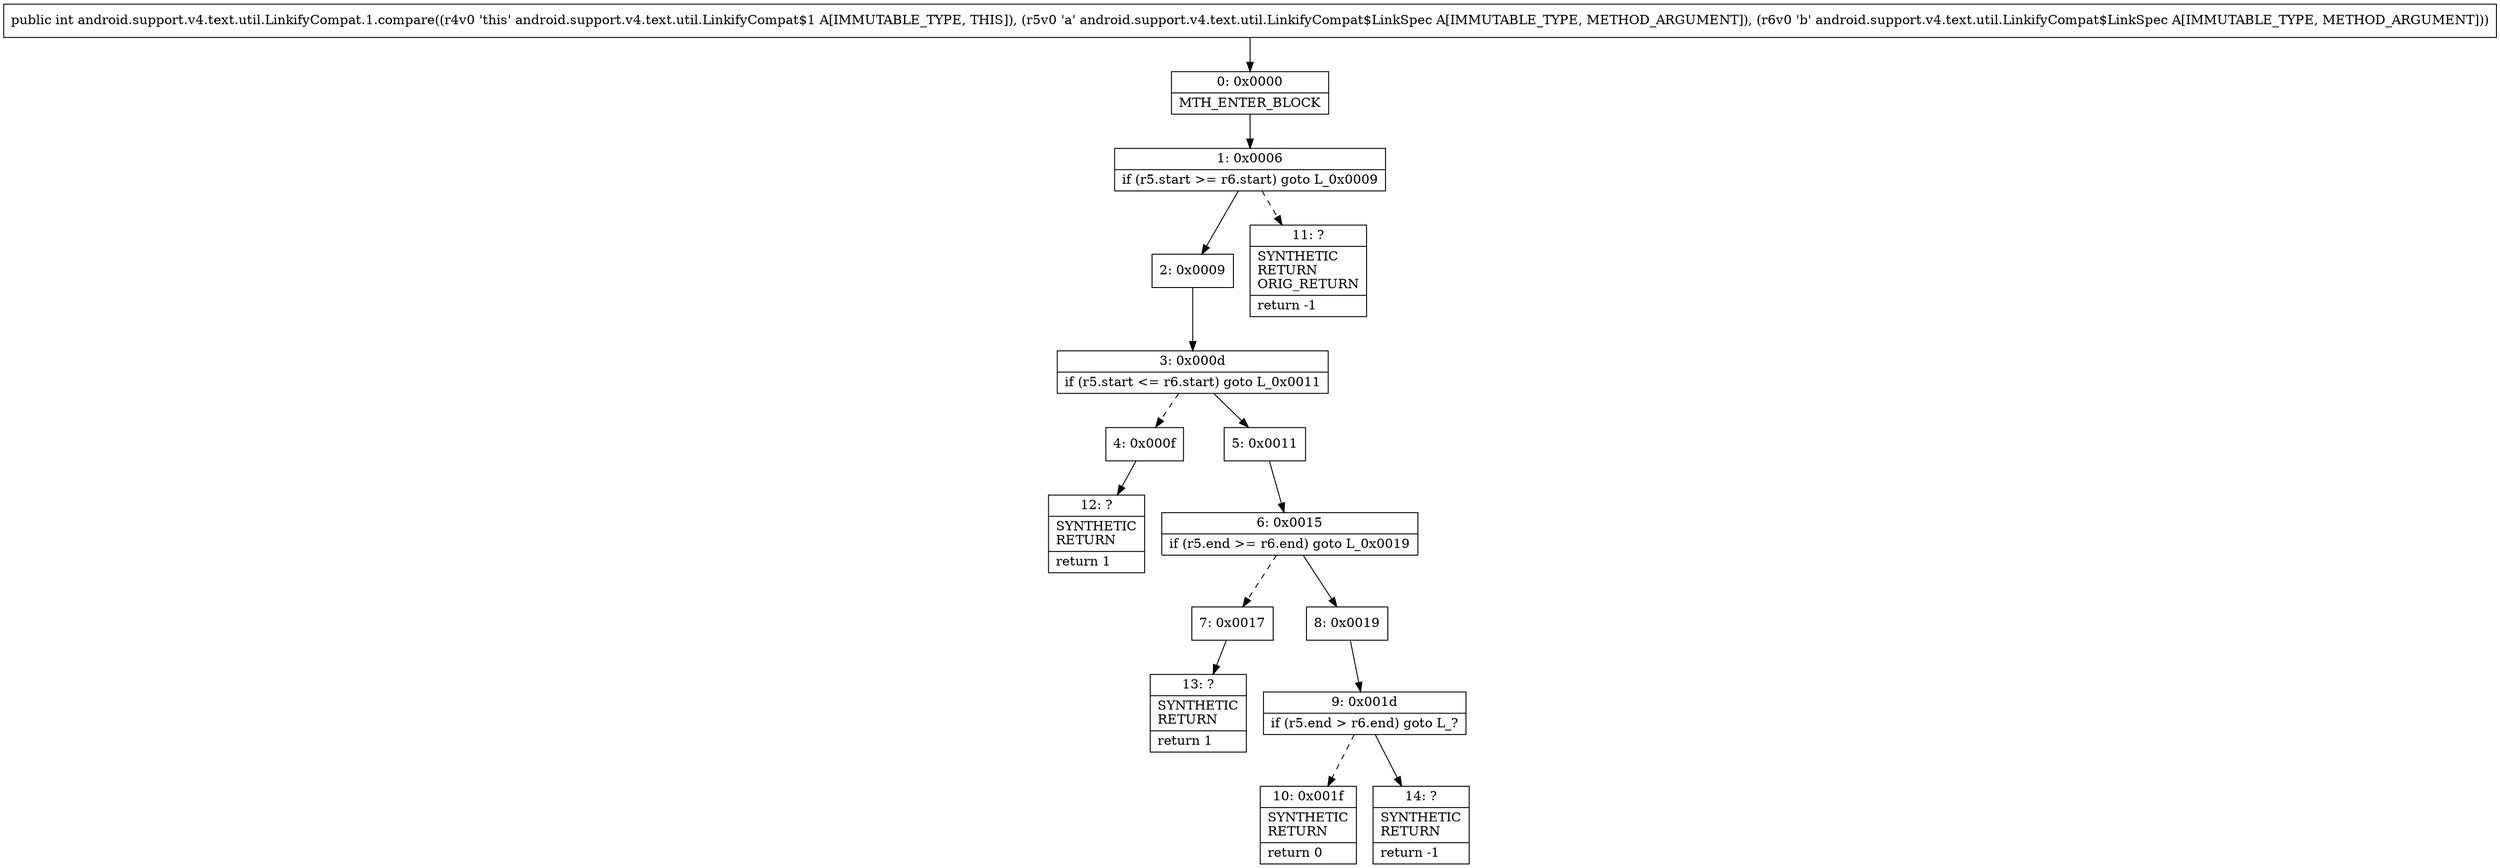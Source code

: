 digraph "CFG forandroid.support.v4.text.util.LinkifyCompat.1.compare(Landroid\/support\/v4\/text\/util\/LinkifyCompat$LinkSpec;Landroid\/support\/v4\/text\/util\/LinkifyCompat$LinkSpec;)I" {
Node_0 [shape=record,label="{0\:\ 0x0000|MTH_ENTER_BLOCK\l}"];
Node_1 [shape=record,label="{1\:\ 0x0006|if (r5.start \>= r6.start) goto L_0x0009\l}"];
Node_2 [shape=record,label="{2\:\ 0x0009}"];
Node_3 [shape=record,label="{3\:\ 0x000d|if (r5.start \<= r6.start) goto L_0x0011\l}"];
Node_4 [shape=record,label="{4\:\ 0x000f}"];
Node_5 [shape=record,label="{5\:\ 0x0011}"];
Node_6 [shape=record,label="{6\:\ 0x0015|if (r5.end \>= r6.end) goto L_0x0019\l}"];
Node_7 [shape=record,label="{7\:\ 0x0017}"];
Node_8 [shape=record,label="{8\:\ 0x0019}"];
Node_9 [shape=record,label="{9\:\ 0x001d|if (r5.end \> r6.end) goto L_?\l}"];
Node_10 [shape=record,label="{10\:\ 0x001f|SYNTHETIC\lRETURN\l|return 0\l}"];
Node_11 [shape=record,label="{11\:\ ?|SYNTHETIC\lRETURN\lORIG_RETURN\l|return \-1\l}"];
Node_12 [shape=record,label="{12\:\ ?|SYNTHETIC\lRETURN\l|return 1\l}"];
Node_13 [shape=record,label="{13\:\ ?|SYNTHETIC\lRETURN\l|return 1\l}"];
Node_14 [shape=record,label="{14\:\ ?|SYNTHETIC\lRETURN\l|return \-1\l}"];
MethodNode[shape=record,label="{public int android.support.v4.text.util.LinkifyCompat.1.compare((r4v0 'this' android.support.v4.text.util.LinkifyCompat$1 A[IMMUTABLE_TYPE, THIS]), (r5v0 'a' android.support.v4.text.util.LinkifyCompat$LinkSpec A[IMMUTABLE_TYPE, METHOD_ARGUMENT]), (r6v0 'b' android.support.v4.text.util.LinkifyCompat$LinkSpec A[IMMUTABLE_TYPE, METHOD_ARGUMENT])) }"];
MethodNode -> Node_0;
Node_0 -> Node_1;
Node_1 -> Node_2;
Node_1 -> Node_11[style=dashed];
Node_2 -> Node_3;
Node_3 -> Node_4[style=dashed];
Node_3 -> Node_5;
Node_4 -> Node_12;
Node_5 -> Node_6;
Node_6 -> Node_7[style=dashed];
Node_6 -> Node_8;
Node_7 -> Node_13;
Node_8 -> Node_9;
Node_9 -> Node_10[style=dashed];
Node_9 -> Node_14;
}

